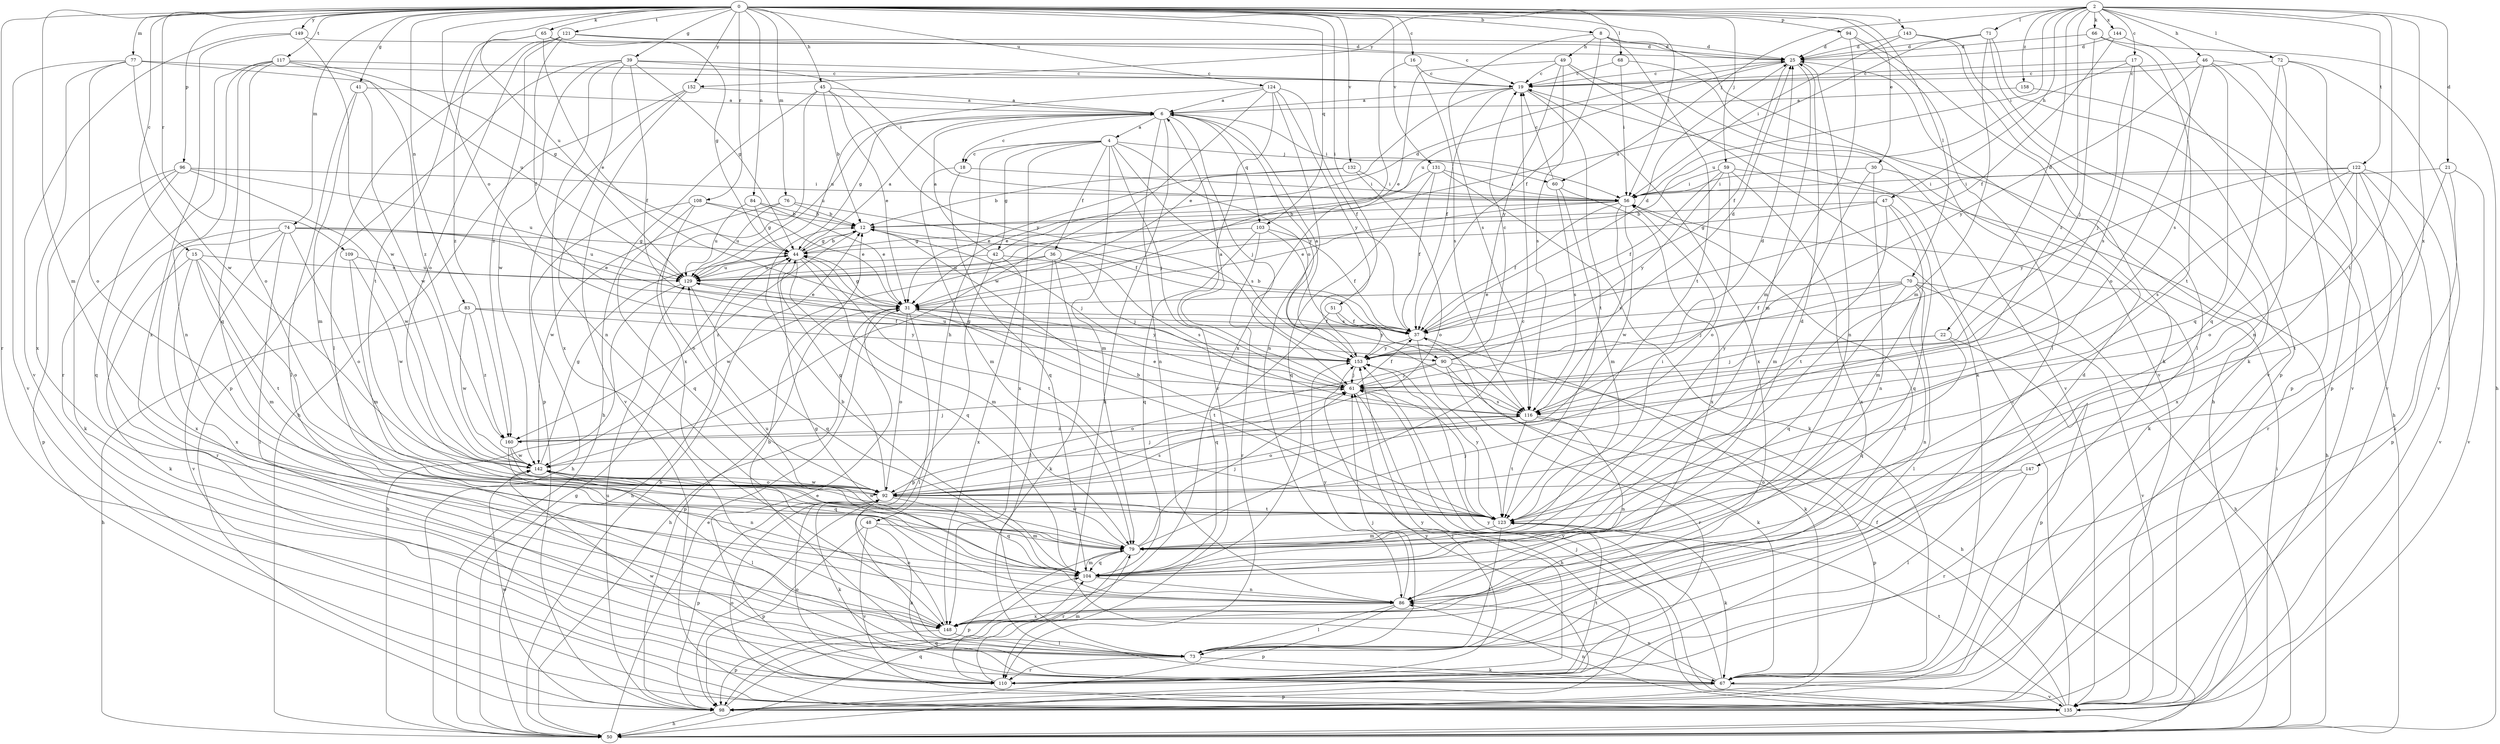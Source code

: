 strict digraph  {
0;
2;
4;
6;
8;
12;
15;
16;
17;
18;
19;
21;
22;
25;
30;
31;
36;
37;
39;
41;
42;
44;
45;
46;
47;
48;
49;
50;
51;
56;
59;
60;
61;
65;
66;
67;
68;
70;
71;
72;
73;
74;
76;
77;
79;
83;
84;
86;
90;
92;
94;
96;
98;
103;
104;
108;
109;
110;
116;
117;
121;
122;
123;
124;
129;
131;
132;
135;
142;
143;
144;
147;
148;
149;
152;
153;
158;
160;
0 -> 8  [label=b];
0 -> 15  [label=c];
0 -> 16  [label=c];
0 -> 30  [label=e];
0 -> 39  [label=g];
0 -> 41  [label=g];
0 -> 45  [label=h];
0 -> 51  [label=i];
0 -> 56  [label=i];
0 -> 59  [label=j];
0 -> 65  [label=k];
0 -> 68  [label=l];
0 -> 70  [label=l];
0 -> 74  [label=m];
0 -> 76  [label=m];
0 -> 77  [label=m];
0 -> 79  [label=m];
0 -> 83  [label=n];
0 -> 84  [label=n];
0 -> 90  [label=o];
0 -> 94  [label=p];
0 -> 96  [label=p];
0 -> 103  [label=q];
0 -> 108  [label=r];
0 -> 109  [label=r];
0 -> 110  [label=r];
0 -> 117  [label=t];
0 -> 121  [label=t];
0 -> 124  [label=u];
0 -> 129  [label=u];
0 -> 131  [label=v];
0 -> 132  [label=v];
0 -> 143  [label=x];
0 -> 149  [label=y];
0 -> 152  [label=y];
2 -> 17  [label=c];
2 -> 21  [label=d];
2 -> 22  [label=d];
2 -> 46  [label=h];
2 -> 47  [label=h];
2 -> 56  [label=i];
2 -> 60  [label=j];
2 -> 66  [label=k];
2 -> 71  [label=l];
2 -> 72  [label=l];
2 -> 122  [label=t];
2 -> 123  [label=t];
2 -> 144  [label=x];
2 -> 147  [label=x];
2 -> 152  [label=y];
2 -> 158  [label=z];
2 -> 160  [label=z];
4 -> 18  [label=c];
4 -> 36  [label=f];
4 -> 42  [label=g];
4 -> 48  [label=h];
4 -> 60  [label=j];
4 -> 61  [label=j];
4 -> 79  [label=m];
4 -> 90  [label=o];
4 -> 116  [label=s];
4 -> 148  [label=x];
6 -> 4  [label=a];
6 -> 18  [label=c];
6 -> 44  [label=g];
6 -> 56  [label=i];
6 -> 61  [label=j];
6 -> 67  [label=k];
6 -> 86  [label=n];
6 -> 103  [label=q];
6 -> 129  [label=u];
6 -> 153  [label=y];
8 -> 25  [label=d];
8 -> 37  [label=f];
8 -> 49  [label=h];
8 -> 116  [label=s];
8 -> 123  [label=t];
8 -> 135  [label=v];
12 -> 44  [label=g];
12 -> 61  [label=j];
12 -> 160  [label=z];
15 -> 67  [label=k];
15 -> 79  [label=m];
15 -> 92  [label=o];
15 -> 123  [label=t];
15 -> 129  [label=u];
15 -> 148  [label=x];
16 -> 19  [label=c];
16 -> 116  [label=s];
16 -> 148  [label=x];
17 -> 19  [label=c];
17 -> 61  [label=j];
17 -> 116  [label=s];
17 -> 129  [label=u];
17 -> 135  [label=v];
18 -> 56  [label=i];
18 -> 79  [label=m];
18 -> 104  [label=q];
19 -> 6  [label=a];
19 -> 31  [label=e];
19 -> 37  [label=f];
19 -> 123  [label=t];
19 -> 148  [label=x];
21 -> 56  [label=i];
21 -> 67  [label=k];
21 -> 123  [label=t];
21 -> 135  [label=v];
22 -> 61  [label=j];
22 -> 98  [label=p];
22 -> 104  [label=q];
22 -> 153  [label=y];
25 -> 19  [label=c];
25 -> 37  [label=f];
25 -> 79  [label=m];
25 -> 86  [label=n];
25 -> 129  [label=u];
30 -> 56  [label=i];
30 -> 67  [label=k];
30 -> 79  [label=m];
30 -> 86  [label=n];
31 -> 37  [label=f];
31 -> 44  [label=g];
31 -> 50  [label=h];
31 -> 73  [label=l];
31 -> 92  [label=o];
31 -> 98  [label=p];
31 -> 123  [label=t];
31 -> 153  [label=y];
36 -> 67  [label=k];
36 -> 73  [label=l];
36 -> 116  [label=s];
36 -> 129  [label=u];
36 -> 142  [label=w];
37 -> 12  [label=b];
37 -> 25  [label=d];
37 -> 67  [label=k];
37 -> 123  [label=t];
37 -> 153  [label=y];
39 -> 19  [label=c];
39 -> 37  [label=f];
39 -> 44  [label=g];
39 -> 56  [label=i];
39 -> 86  [label=n];
39 -> 98  [label=p];
39 -> 142  [label=w];
39 -> 148  [label=x];
41 -> 6  [label=a];
41 -> 73  [label=l];
41 -> 79  [label=m];
41 -> 142  [label=w];
42 -> 6  [label=a];
42 -> 25  [label=d];
42 -> 61  [label=j];
42 -> 98  [label=p];
42 -> 129  [label=u];
42 -> 148  [label=x];
44 -> 6  [label=a];
44 -> 12  [label=b];
44 -> 50  [label=h];
44 -> 79  [label=m];
44 -> 104  [label=q];
44 -> 123  [label=t];
44 -> 129  [label=u];
45 -> 6  [label=a];
45 -> 12  [label=b];
45 -> 31  [label=e];
45 -> 50  [label=h];
45 -> 148  [label=x];
45 -> 153  [label=y];
46 -> 19  [label=c];
46 -> 92  [label=o];
46 -> 98  [label=p];
46 -> 104  [label=q];
46 -> 135  [label=v];
46 -> 153  [label=y];
47 -> 12  [label=b];
47 -> 44  [label=g];
47 -> 79  [label=m];
47 -> 104  [label=q];
47 -> 123  [label=t];
48 -> 67  [label=k];
48 -> 79  [label=m];
48 -> 98  [label=p];
48 -> 135  [label=v];
49 -> 19  [label=c];
49 -> 31  [label=e];
49 -> 67  [label=k];
49 -> 116  [label=s];
49 -> 135  [label=v];
49 -> 153  [label=y];
50 -> 12  [label=b];
50 -> 31  [label=e];
50 -> 44  [label=g];
50 -> 56  [label=i];
50 -> 104  [label=q];
51 -> 37  [label=f];
51 -> 104  [label=q];
51 -> 153  [label=y];
56 -> 12  [label=b];
56 -> 31  [label=e];
56 -> 37  [label=f];
56 -> 73  [label=l];
56 -> 116  [label=s];
56 -> 142  [label=w];
59 -> 37  [label=f];
59 -> 50  [label=h];
59 -> 56  [label=i];
59 -> 92  [label=o];
59 -> 148  [label=x];
59 -> 153  [label=y];
60 -> 19  [label=c];
60 -> 79  [label=m];
60 -> 116  [label=s];
60 -> 148  [label=x];
61 -> 6  [label=a];
61 -> 37  [label=f];
61 -> 44  [label=g];
61 -> 50  [label=h];
61 -> 116  [label=s];
65 -> 25  [label=d];
65 -> 31  [label=e];
65 -> 44  [label=g];
65 -> 123  [label=t];
65 -> 160  [label=z];
66 -> 25  [label=d];
66 -> 50  [label=h];
66 -> 61  [label=j];
66 -> 123  [label=t];
67 -> 86  [label=n];
67 -> 98  [label=p];
67 -> 135  [label=v];
67 -> 153  [label=y];
68 -> 19  [label=c];
68 -> 50  [label=h];
68 -> 56  [label=i];
70 -> 31  [label=e];
70 -> 37  [label=f];
70 -> 50  [label=h];
70 -> 61  [label=j];
70 -> 73  [label=l];
70 -> 86  [label=n];
70 -> 104  [label=q];
70 -> 135  [label=v];
71 -> 25  [label=d];
71 -> 67  [label=k];
71 -> 79  [label=m];
71 -> 98  [label=p];
71 -> 129  [label=u];
72 -> 19  [label=c];
72 -> 86  [label=n];
72 -> 98  [label=p];
72 -> 104  [label=q];
72 -> 135  [label=v];
73 -> 12  [label=b];
73 -> 61  [label=j];
73 -> 67  [label=k];
73 -> 110  [label=r];
74 -> 31  [label=e];
74 -> 44  [label=g];
74 -> 73  [label=l];
74 -> 92  [label=o];
74 -> 110  [label=r];
74 -> 129  [label=u];
74 -> 135  [label=v];
74 -> 148  [label=x];
76 -> 12  [label=b];
76 -> 37  [label=f];
76 -> 129  [label=u];
76 -> 142  [label=w];
77 -> 19  [label=c];
77 -> 92  [label=o];
77 -> 129  [label=u];
77 -> 135  [label=v];
77 -> 142  [label=w];
77 -> 148  [label=x];
79 -> 19  [label=c];
79 -> 61  [label=j];
79 -> 98  [label=p];
79 -> 104  [label=q];
79 -> 110  [label=r];
79 -> 142  [label=w];
83 -> 37  [label=f];
83 -> 50  [label=h];
83 -> 142  [label=w];
83 -> 153  [label=y];
83 -> 160  [label=z];
84 -> 12  [label=b];
84 -> 31  [label=e];
84 -> 44  [label=g];
84 -> 129  [label=u];
86 -> 44  [label=g];
86 -> 73  [label=l];
86 -> 98  [label=p];
86 -> 148  [label=x];
86 -> 153  [label=y];
90 -> 19  [label=c];
90 -> 25  [label=d];
90 -> 50  [label=h];
90 -> 61  [label=j];
90 -> 67  [label=k];
90 -> 92  [label=o];
90 -> 110  [label=r];
92 -> 44  [label=g];
92 -> 61  [label=j];
92 -> 67  [label=k];
92 -> 98  [label=p];
92 -> 104  [label=q];
92 -> 116  [label=s];
92 -> 123  [label=t];
92 -> 142  [label=w];
94 -> 25  [label=d];
94 -> 67  [label=k];
94 -> 73  [label=l];
94 -> 79  [label=m];
96 -> 56  [label=i];
96 -> 67  [label=k];
96 -> 98  [label=p];
96 -> 104  [label=q];
96 -> 129  [label=u];
96 -> 142  [label=w];
98 -> 50  [label=h];
98 -> 104  [label=q];
98 -> 129  [label=u];
98 -> 142  [label=w];
98 -> 153  [label=y];
103 -> 37  [label=f];
103 -> 44  [label=g];
103 -> 104  [label=q];
103 -> 110  [label=r];
103 -> 116  [label=s];
104 -> 12  [label=b];
104 -> 25  [label=d];
104 -> 79  [label=m];
104 -> 86  [label=n];
104 -> 129  [label=u];
108 -> 12  [label=b];
108 -> 31  [label=e];
108 -> 50  [label=h];
108 -> 92  [label=o];
108 -> 104  [label=q];
109 -> 79  [label=m];
109 -> 129  [label=u];
109 -> 142  [label=w];
110 -> 25  [label=d];
110 -> 31  [label=e];
110 -> 61  [label=j];
110 -> 79  [label=m];
110 -> 92  [label=o];
110 -> 123  [label=t];
110 -> 142  [label=w];
110 -> 153  [label=y];
116 -> 25  [label=d];
116 -> 31  [label=e];
116 -> 86  [label=n];
116 -> 92  [label=o];
116 -> 98  [label=p];
116 -> 123  [label=t];
116 -> 160  [label=z];
117 -> 19  [label=c];
117 -> 44  [label=g];
117 -> 86  [label=n];
117 -> 92  [label=o];
117 -> 104  [label=q];
117 -> 110  [label=r];
117 -> 160  [label=z];
121 -> 19  [label=c];
121 -> 25  [label=d];
121 -> 37  [label=f];
121 -> 73  [label=l];
121 -> 92  [label=o];
121 -> 160  [label=z];
122 -> 56  [label=i];
122 -> 92  [label=o];
122 -> 98  [label=p];
122 -> 110  [label=r];
122 -> 116  [label=s];
122 -> 135  [label=v];
122 -> 148  [label=x];
122 -> 153  [label=y];
123 -> 12  [label=b];
123 -> 56  [label=i];
123 -> 61  [label=j];
123 -> 67  [label=k];
123 -> 73  [label=l];
123 -> 79  [label=m];
123 -> 142  [label=w];
123 -> 153  [label=y];
124 -> 6  [label=a];
124 -> 37  [label=f];
124 -> 86  [label=n];
124 -> 110  [label=r];
124 -> 129  [label=u];
124 -> 142  [label=w];
124 -> 153  [label=y];
129 -> 31  [label=e];
129 -> 50  [label=h];
129 -> 104  [label=q];
131 -> 31  [label=e];
131 -> 37  [label=f];
131 -> 56  [label=i];
131 -> 67  [label=k];
131 -> 104  [label=q];
132 -> 12  [label=b];
132 -> 31  [label=e];
132 -> 56  [label=i];
132 -> 92  [label=o];
135 -> 19  [label=c];
135 -> 37  [label=f];
135 -> 61  [label=j];
135 -> 86  [label=n];
135 -> 92  [label=o];
135 -> 123  [label=t];
135 -> 153  [label=y];
142 -> 44  [label=g];
142 -> 73  [label=l];
142 -> 92  [label=o];
143 -> 25  [label=d];
143 -> 56  [label=i];
143 -> 73  [label=l];
143 -> 135  [label=v];
144 -> 25  [label=d];
144 -> 37  [label=f];
144 -> 116  [label=s];
147 -> 73  [label=l];
147 -> 92  [label=o];
147 -> 110  [label=r];
148 -> 73  [label=l];
148 -> 92  [label=o];
148 -> 98  [label=p];
149 -> 25  [label=d];
149 -> 135  [label=v];
149 -> 142  [label=w];
149 -> 148  [label=x];
152 -> 6  [label=a];
152 -> 50  [label=h];
152 -> 98  [label=p];
152 -> 135  [label=v];
153 -> 6  [label=a];
153 -> 61  [label=j];
153 -> 129  [label=u];
158 -> 6  [label=a];
158 -> 50  [label=h];
160 -> 61  [label=j];
160 -> 86  [label=n];
160 -> 104  [label=q];
160 -> 142  [label=w];
}
